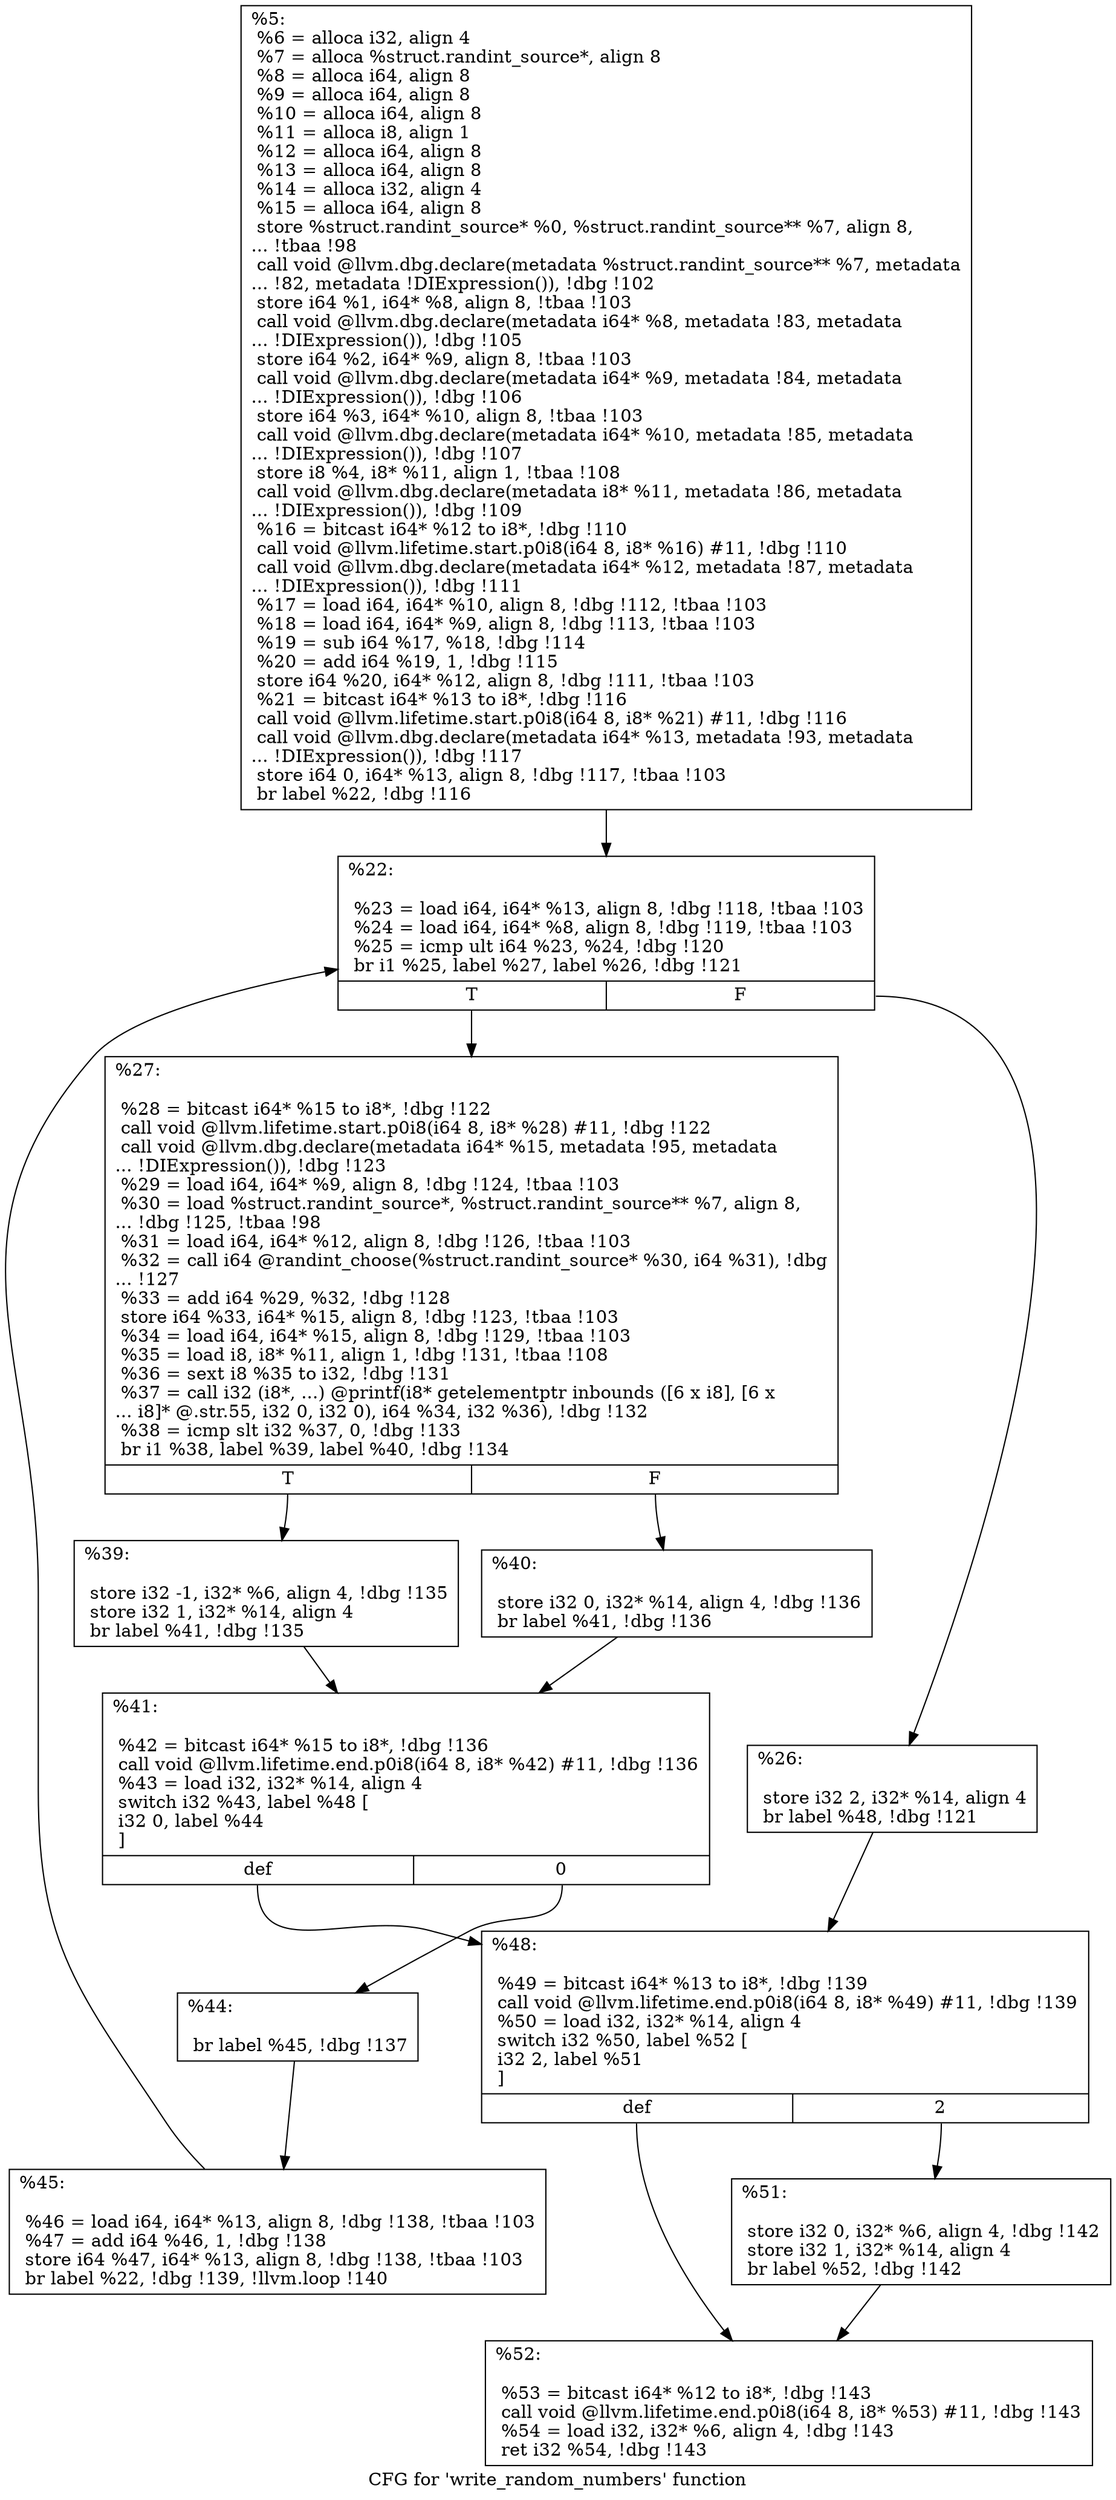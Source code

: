 digraph "CFG for 'write_random_numbers' function" {
	label="CFG for 'write_random_numbers' function";

	Node0xf5a070 [shape=record,label="{%5:\l  %6 = alloca i32, align 4\l  %7 = alloca %struct.randint_source*, align 8\l  %8 = alloca i64, align 8\l  %9 = alloca i64, align 8\l  %10 = alloca i64, align 8\l  %11 = alloca i8, align 1\l  %12 = alloca i64, align 8\l  %13 = alloca i64, align 8\l  %14 = alloca i32, align 4\l  %15 = alloca i64, align 8\l  store %struct.randint_source* %0, %struct.randint_source** %7, align 8,\l... !tbaa !98\l  call void @llvm.dbg.declare(metadata %struct.randint_source** %7, metadata\l... !82, metadata !DIExpression()), !dbg !102\l  store i64 %1, i64* %8, align 8, !tbaa !103\l  call void @llvm.dbg.declare(metadata i64* %8, metadata !83, metadata\l... !DIExpression()), !dbg !105\l  store i64 %2, i64* %9, align 8, !tbaa !103\l  call void @llvm.dbg.declare(metadata i64* %9, metadata !84, metadata\l... !DIExpression()), !dbg !106\l  store i64 %3, i64* %10, align 8, !tbaa !103\l  call void @llvm.dbg.declare(metadata i64* %10, metadata !85, metadata\l... !DIExpression()), !dbg !107\l  store i8 %4, i8* %11, align 1, !tbaa !108\l  call void @llvm.dbg.declare(metadata i8* %11, metadata !86, metadata\l... !DIExpression()), !dbg !109\l  %16 = bitcast i64* %12 to i8*, !dbg !110\l  call void @llvm.lifetime.start.p0i8(i64 8, i8* %16) #11, !dbg !110\l  call void @llvm.dbg.declare(metadata i64* %12, metadata !87, metadata\l... !DIExpression()), !dbg !111\l  %17 = load i64, i64* %10, align 8, !dbg !112, !tbaa !103\l  %18 = load i64, i64* %9, align 8, !dbg !113, !tbaa !103\l  %19 = sub i64 %17, %18, !dbg !114\l  %20 = add i64 %19, 1, !dbg !115\l  store i64 %20, i64* %12, align 8, !dbg !111, !tbaa !103\l  %21 = bitcast i64* %13 to i8*, !dbg !116\l  call void @llvm.lifetime.start.p0i8(i64 8, i8* %21) #11, !dbg !116\l  call void @llvm.dbg.declare(metadata i64* %13, metadata !93, metadata\l... !DIExpression()), !dbg !117\l  store i64 0, i64* %13, align 8, !dbg !117, !tbaa !103\l  br label %22, !dbg !116\l}"];
	Node0xf5a070 -> Node0xf413e0;
	Node0xf413e0 [shape=record,label="{%22:\l\l  %23 = load i64, i64* %13, align 8, !dbg !118, !tbaa !103\l  %24 = load i64, i64* %8, align 8, !dbg !119, !tbaa !103\l  %25 = icmp ult i64 %23, %24, !dbg !120\l  br i1 %25, label %27, label %26, !dbg !121\l|{<s0>T|<s1>F}}"];
	Node0xf413e0:s0 -> Node0xf41480;
	Node0xf413e0:s1 -> Node0xf41430;
	Node0xf41430 [shape=record,label="{%26:\l\l  store i32 2, i32* %14, align 4\l  br label %48, !dbg !121\l}"];
	Node0xf41430 -> Node0xf41660;
	Node0xf41480 [shape=record,label="{%27:\l\l  %28 = bitcast i64* %15 to i8*, !dbg !122\l  call void @llvm.lifetime.start.p0i8(i64 8, i8* %28) #11, !dbg !122\l  call void @llvm.dbg.declare(metadata i64* %15, metadata !95, metadata\l... !DIExpression()), !dbg !123\l  %29 = load i64, i64* %9, align 8, !dbg !124, !tbaa !103\l  %30 = load %struct.randint_source*, %struct.randint_source** %7, align 8,\l... !dbg !125, !tbaa !98\l  %31 = load i64, i64* %12, align 8, !dbg !126, !tbaa !103\l  %32 = call i64 @randint_choose(%struct.randint_source* %30, i64 %31), !dbg\l... !127\l  %33 = add i64 %29, %32, !dbg !128\l  store i64 %33, i64* %15, align 8, !dbg !123, !tbaa !103\l  %34 = load i64, i64* %15, align 8, !dbg !129, !tbaa !103\l  %35 = load i8, i8* %11, align 1, !dbg !131, !tbaa !108\l  %36 = sext i8 %35 to i32, !dbg !131\l  %37 = call i32 (i8*, ...) @printf(i8* getelementptr inbounds ([6 x i8], [6 x\l... i8]* @.str.55, i32 0, i32 0), i64 %34, i32 %36), !dbg !132\l  %38 = icmp slt i32 %37, 0, !dbg !133\l  br i1 %38, label %39, label %40, !dbg !134\l|{<s0>T|<s1>F}}"];
	Node0xf41480:s0 -> Node0xf414d0;
	Node0xf41480:s1 -> Node0xf41520;
	Node0xf414d0 [shape=record,label="{%39:\l\l  store i32 -1, i32* %6, align 4, !dbg !135\l  store i32 1, i32* %14, align 4\l  br label %41, !dbg !135\l}"];
	Node0xf414d0 -> Node0xf41570;
	Node0xf41520 [shape=record,label="{%40:\l\l  store i32 0, i32* %14, align 4, !dbg !136\l  br label %41, !dbg !136\l}"];
	Node0xf41520 -> Node0xf41570;
	Node0xf41570 [shape=record,label="{%41:\l\l  %42 = bitcast i64* %15 to i8*, !dbg !136\l  call void @llvm.lifetime.end.p0i8(i64 8, i8* %42) #11, !dbg !136\l  %43 = load i32, i32* %14, align 4\l  switch i32 %43, label %48 [\l    i32 0, label %44\l  ]\l|{<s0>def|<s1>0}}"];
	Node0xf41570:s0 -> Node0xf41660;
	Node0xf41570:s1 -> Node0xf415c0;
	Node0xf415c0 [shape=record,label="{%44:\l\l  br label %45, !dbg !137\l}"];
	Node0xf415c0 -> Node0xf41610;
	Node0xf41610 [shape=record,label="{%45:\l\l  %46 = load i64, i64* %13, align 8, !dbg !138, !tbaa !103\l  %47 = add i64 %46, 1, !dbg !138\l  store i64 %47, i64* %13, align 8, !dbg !138, !tbaa !103\l  br label %22, !dbg !139, !llvm.loop !140\l}"];
	Node0xf41610 -> Node0xf413e0;
	Node0xf41660 [shape=record,label="{%48:\l\l  %49 = bitcast i64* %13 to i8*, !dbg !139\l  call void @llvm.lifetime.end.p0i8(i64 8, i8* %49) #11, !dbg !139\l  %50 = load i32, i32* %14, align 4\l  switch i32 %50, label %52 [\l    i32 2, label %51\l  ]\l|{<s0>def|<s1>2}}"];
	Node0xf41660:s0 -> Node0xf41700;
	Node0xf41660:s1 -> Node0xf416b0;
	Node0xf416b0 [shape=record,label="{%51:\l\l  store i32 0, i32* %6, align 4, !dbg !142\l  store i32 1, i32* %14, align 4\l  br label %52, !dbg !142\l}"];
	Node0xf416b0 -> Node0xf41700;
	Node0xf41700 [shape=record,label="{%52:\l\l  %53 = bitcast i64* %12 to i8*, !dbg !143\l  call void @llvm.lifetime.end.p0i8(i64 8, i8* %53) #11, !dbg !143\l  %54 = load i32, i32* %6, align 4, !dbg !143\l  ret i32 %54, !dbg !143\l}"];
}
